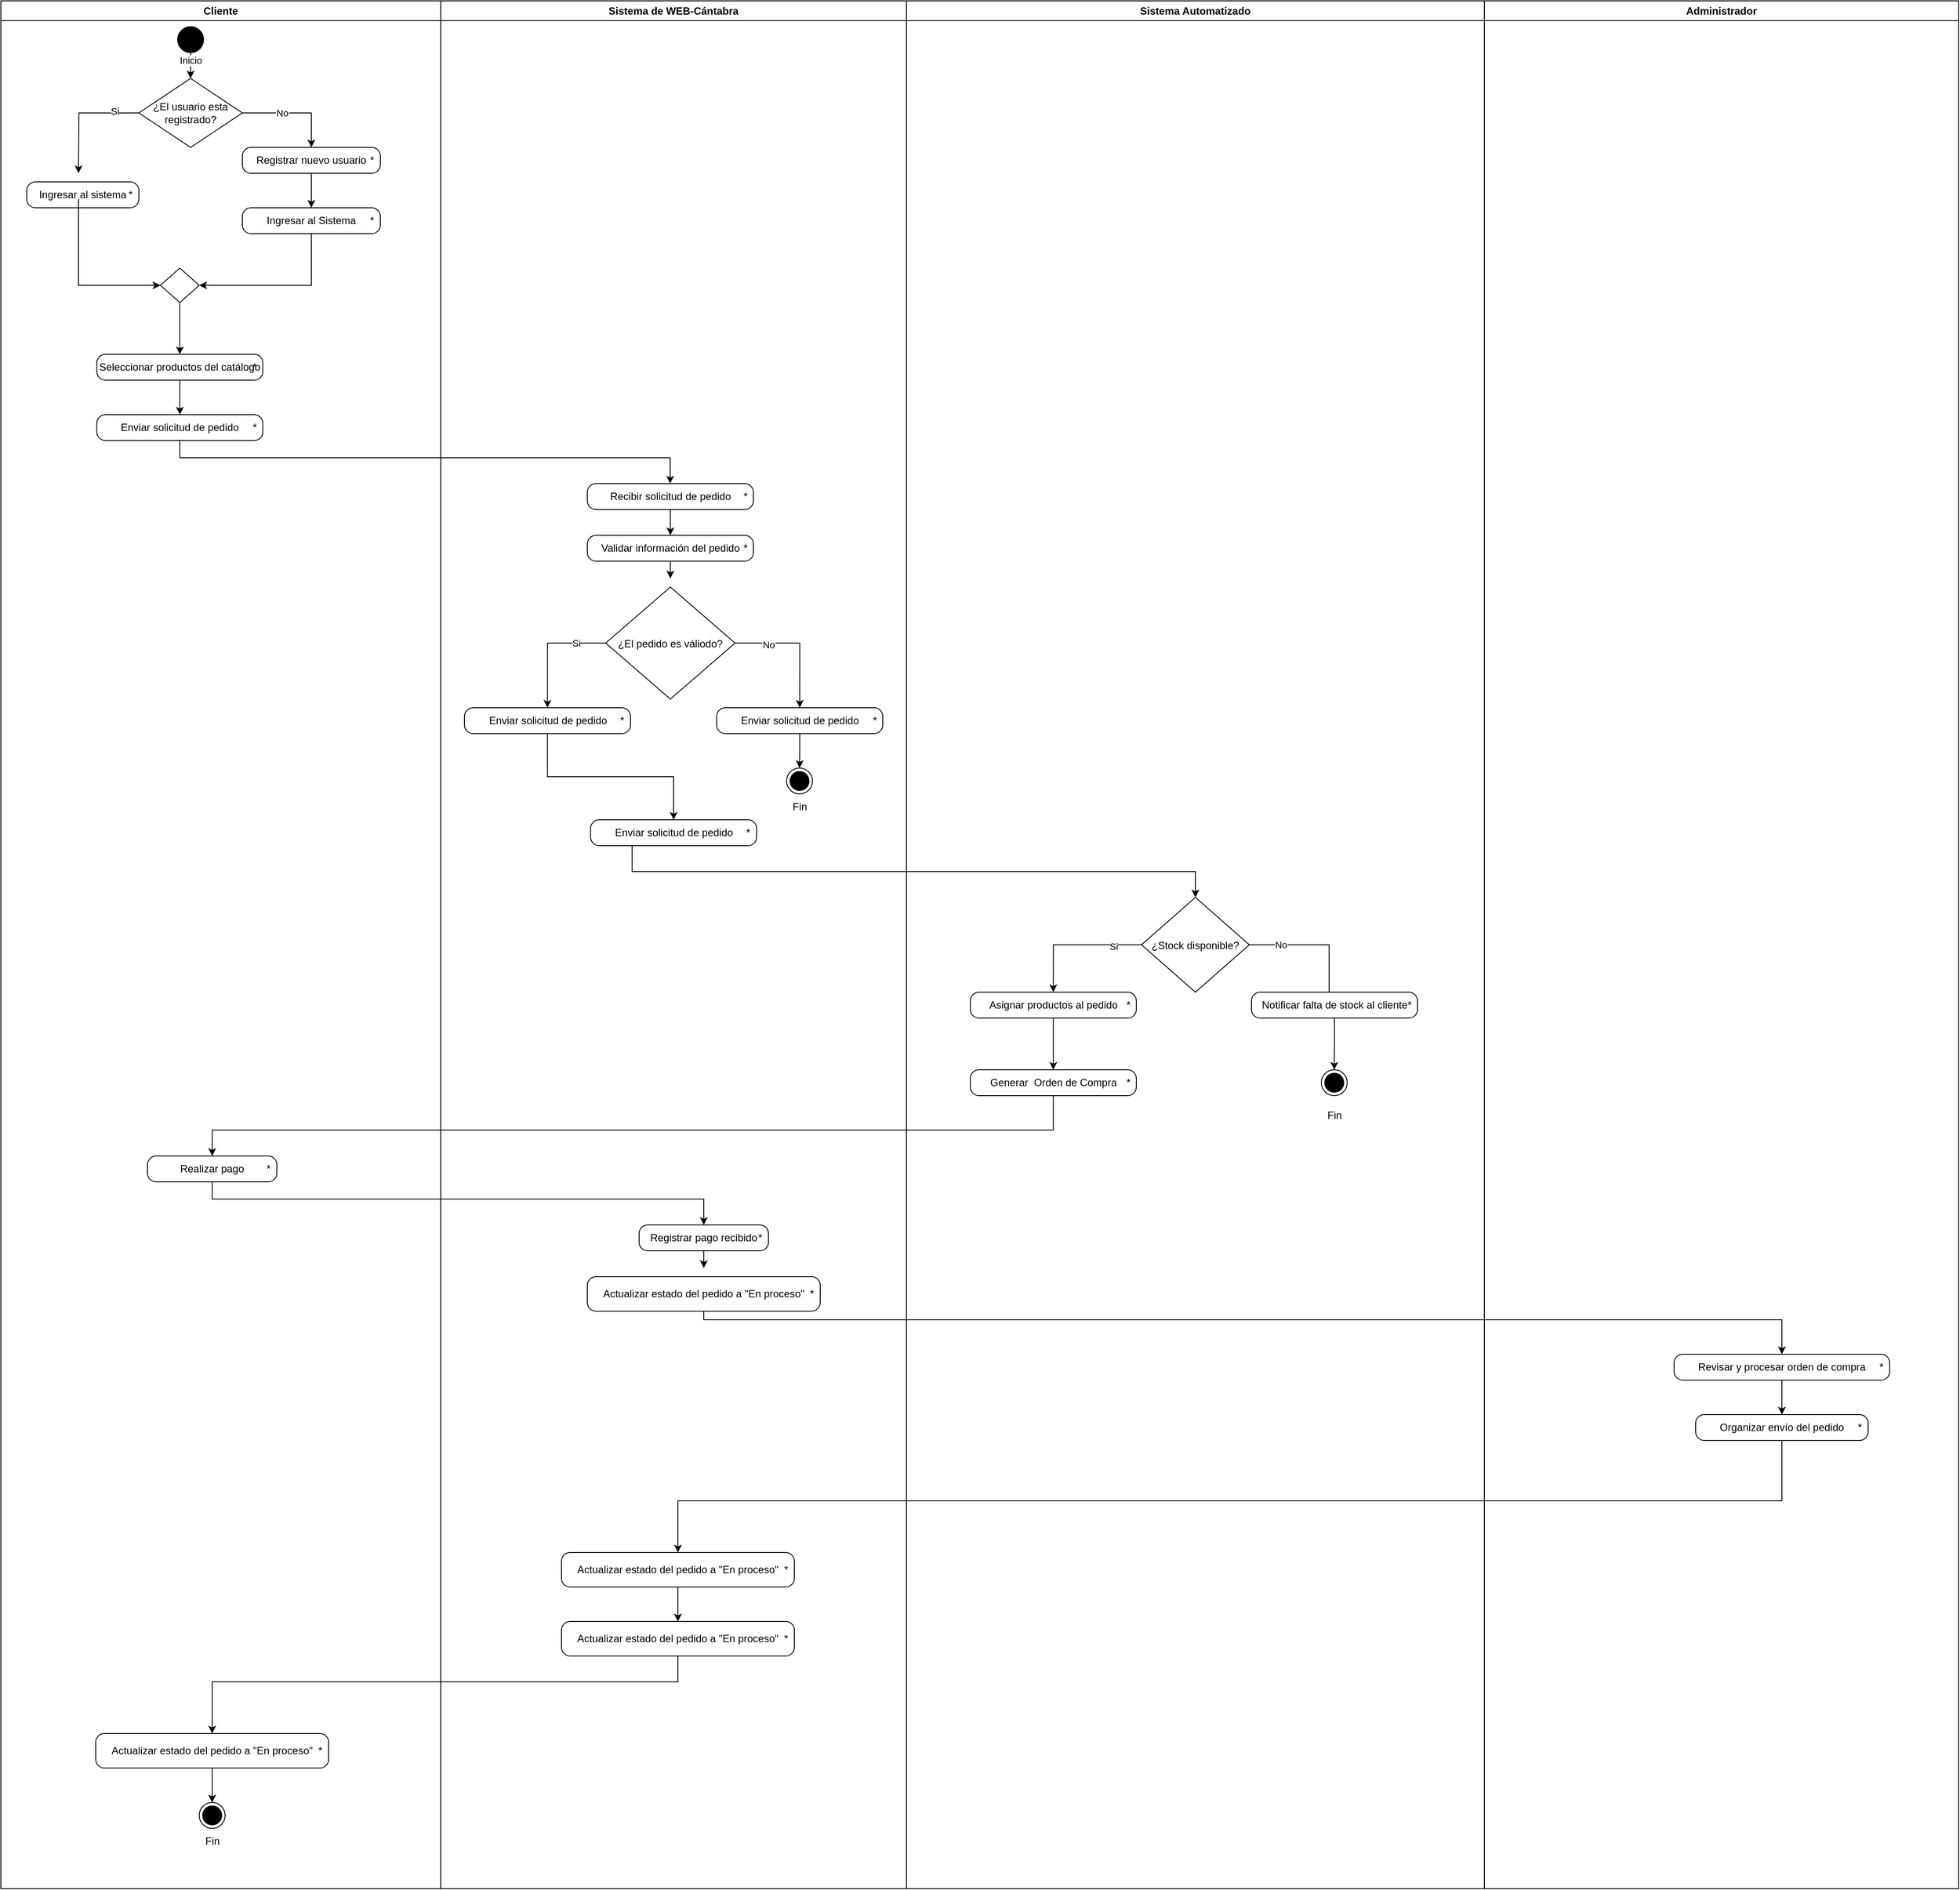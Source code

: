 <mxfile version="24.8.3">
  <diagram name="Página-1" id="D3XW5Nuf_2VkJk_WRS9o">
    <mxGraphModel dx="1290" dy="563" grid="1" gridSize="10" guides="1" tooltips="1" connect="1" arrows="1" fold="1" page="1" pageScale="1" pageWidth="827" pageHeight="1169" math="0" shadow="0">
      <root>
        <mxCell id="0" />
        <mxCell id="1" parent="0" />
        <mxCell id="wstb7iu3mfs-qTQPYTGj-7" value="Cliente" style="swimlane;whiteSpace=wrap;html=1;" vertex="1" parent="1">
          <mxGeometry x="20" y="50" width="510" height="2190" as="geometry">
            <mxRectangle x="30" y="60" width="50" height="40" as="alternateBounds" />
          </mxGeometry>
        </mxCell>
        <mxCell id="wstb7iu3mfs-qTQPYTGj-37" style="edgeStyle=orthogonalEdgeStyle;rounded=0;orthogonalLoop=1;jettySize=auto;html=1;" edge="1" parent="wstb7iu3mfs-qTQPYTGj-7" source="wstb7iu3mfs-qTQPYTGj-25">
          <mxGeometry relative="1" as="geometry">
            <mxPoint x="90" y="200" as="targetPoint" />
          </mxGeometry>
        </mxCell>
        <mxCell id="wstb7iu3mfs-qTQPYTGj-38" value="Si" style="edgeLabel;html=1;align=center;verticalAlign=middle;resizable=0;points=[];" vertex="1" connectable="0" parent="wstb7iu3mfs-qTQPYTGj-37">
          <mxGeometry x="-0.592" y="-2" relative="1" as="geometry">
            <mxPoint as="offset" />
          </mxGeometry>
        </mxCell>
        <mxCell id="wstb7iu3mfs-qTQPYTGj-39" style="edgeStyle=orthogonalEdgeStyle;rounded=0;orthogonalLoop=1;jettySize=auto;html=1;entryX=0.5;entryY=0;entryDx=0;entryDy=0;exitX=1;exitY=0.5;exitDx=0;exitDy=0;" edge="1" parent="wstb7iu3mfs-qTQPYTGj-7" source="wstb7iu3mfs-qTQPYTGj-25" target="wstb7iu3mfs-qTQPYTGj-33">
          <mxGeometry relative="1" as="geometry">
            <mxPoint x="290" y="130" as="targetPoint" />
          </mxGeometry>
        </mxCell>
        <mxCell id="wstb7iu3mfs-qTQPYTGj-40" value="No" style="edgeLabel;html=1;align=center;verticalAlign=middle;resizable=0;points=[];" vertex="1" connectable="0" parent="wstb7iu3mfs-qTQPYTGj-39">
          <mxGeometry x="-0.24" relative="1" as="geometry">
            <mxPoint as="offset" />
          </mxGeometry>
        </mxCell>
        <mxCell id="wstb7iu3mfs-qTQPYTGj-25" value="¿El usuario esta registrado?" style="rhombus;whiteSpace=wrap;html=1;" vertex="1" parent="wstb7iu3mfs-qTQPYTGj-7">
          <mxGeometry x="160" y="90" width="120" height="80" as="geometry" />
        </mxCell>
        <mxCell id="wstb7iu3mfs-qTQPYTGj-28" style="edgeStyle=orthogonalEdgeStyle;rounded=0;orthogonalLoop=1;jettySize=auto;html=1;entryX=0.5;entryY=0;entryDx=0;entryDy=0;" edge="1" parent="wstb7iu3mfs-qTQPYTGj-7" source="wstb7iu3mfs-qTQPYTGj-27" target="wstb7iu3mfs-qTQPYTGj-25">
          <mxGeometry relative="1" as="geometry" />
        </mxCell>
        <mxCell id="wstb7iu3mfs-qTQPYTGj-47" value="Inicio" style="edgeLabel;html=1;align=center;verticalAlign=middle;resizable=0;points=[];" vertex="1" connectable="0" parent="wstb7iu3mfs-qTQPYTGj-28">
          <mxGeometry x="-0.656" relative="1" as="geometry">
            <mxPoint as="offset" />
          </mxGeometry>
        </mxCell>
        <mxCell id="wstb7iu3mfs-qTQPYTGj-27" value="" style="ellipse;fillColor=strokeColor;html=1;" vertex="1" parent="wstb7iu3mfs-qTQPYTGj-7">
          <mxGeometry x="205" y="30" width="30" height="30" as="geometry" />
        </mxCell>
        <mxCell id="wstb7iu3mfs-qTQPYTGj-31" value="&lt;span style=&quot;text-align: right;&quot;&gt;Ingresar al sistema&lt;/span&gt;" style="html=1;dashed=0;rounded=1;absoluteArcSize=1;arcSize=20;verticalAlign=middle;align=center;whiteSpace=wrap;" vertex="1" parent="wstb7iu3mfs-qTQPYTGj-7">
          <mxGeometry x="30" y="210" width="130" height="30" as="geometry" />
        </mxCell>
        <mxCell id="wstb7iu3mfs-qTQPYTGj-32" value="*" style="text;resizeWidth=0;resizeHeight=0;points=[];part=1;verticalAlign=middle;align=center;html=1;" vertex="1" parent="wstb7iu3mfs-qTQPYTGj-31">
          <mxGeometry x="1" y="0.5" width="20" height="20" relative="1" as="geometry">
            <mxPoint x="-20" y="-10" as="offset" />
          </mxGeometry>
        </mxCell>
        <mxCell id="wstb7iu3mfs-qTQPYTGj-41" style="edgeStyle=orthogonalEdgeStyle;rounded=0;orthogonalLoop=1;jettySize=auto;html=1;entryX=0.5;entryY=0;entryDx=0;entryDy=0;" edge="1" parent="wstb7iu3mfs-qTQPYTGj-7" source="wstb7iu3mfs-qTQPYTGj-33" target="wstb7iu3mfs-qTQPYTGj-35">
          <mxGeometry relative="1" as="geometry" />
        </mxCell>
        <mxCell id="wstb7iu3mfs-qTQPYTGj-33" value="&lt;span style=&quot;text-align: right;&quot;&gt;Registrar nuevo usuario&lt;/span&gt;" style="html=1;dashed=0;rounded=1;absoluteArcSize=1;arcSize=20;verticalAlign=middle;align=center;whiteSpace=wrap;" vertex="1" parent="wstb7iu3mfs-qTQPYTGj-7">
          <mxGeometry x="280" y="170" width="160" height="30" as="geometry" />
        </mxCell>
        <mxCell id="wstb7iu3mfs-qTQPYTGj-34" value="*" style="text;resizeWidth=0;resizeHeight=0;points=[];part=1;verticalAlign=middle;align=center;html=1;" vertex="1" parent="wstb7iu3mfs-qTQPYTGj-33">
          <mxGeometry x="1" y="0.5" width="20" height="20" relative="1" as="geometry">
            <mxPoint x="-20" y="-10" as="offset" />
          </mxGeometry>
        </mxCell>
        <mxCell id="wstb7iu3mfs-qTQPYTGj-43" style="edgeStyle=orthogonalEdgeStyle;rounded=0;orthogonalLoop=1;jettySize=auto;html=1;entryX=1;entryY=0.5;entryDx=0;entryDy=0;exitX=0.5;exitY=1;exitDx=0;exitDy=0;" edge="1" parent="wstb7iu3mfs-qTQPYTGj-7" source="wstb7iu3mfs-qTQPYTGj-35" target="wstb7iu3mfs-qTQPYTGj-42">
          <mxGeometry relative="1" as="geometry">
            <mxPoint x="330" y="320" as="targetPoint" />
          </mxGeometry>
        </mxCell>
        <mxCell id="wstb7iu3mfs-qTQPYTGj-35" value="&lt;span style=&quot;text-align: right;&quot;&gt;Ingresar al Sistema&lt;/span&gt;" style="html=1;dashed=0;rounded=1;absoluteArcSize=1;arcSize=20;verticalAlign=middle;align=center;whiteSpace=wrap;" vertex="1" parent="wstb7iu3mfs-qTQPYTGj-7">
          <mxGeometry x="280" y="240" width="160" height="30" as="geometry" />
        </mxCell>
        <mxCell id="wstb7iu3mfs-qTQPYTGj-36" value="*" style="text;resizeWidth=0;resizeHeight=0;points=[];part=1;verticalAlign=middle;align=center;html=1;" vertex="1" parent="wstb7iu3mfs-qTQPYTGj-35">
          <mxGeometry x="1" y="0.5" width="20" height="20" relative="1" as="geometry">
            <mxPoint x="-20" y="-10" as="offset" />
          </mxGeometry>
        </mxCell>
        <mxCell id="wstb7iu3mfs-qTQPYTGj-52" style="edgeStyle=orthogonalEdgeStyle;rounded=0;orthogonalLoop=1;jettySize=auto;html=1;entryX=0.5;entryY=0;entryDx=0;entryDy=0;" edge="1" parent="wstb7iu3mfs-qTQPYTGj-7" source="wstb7iu3mfs-qTQPYTGj-42" target="wstb7iu3mfs-qTQPYTGj-48">
          <mxGeometry relative="1" as="geometry" />
        </mxCell>
        <mxCell id="wstb7iu3mfs-qTQPYTGj-42" value="" style="rhombus;" vertex="1" parent="wstb7iu3mfs-qTQPYTGj-7">
          <mxGeometry x="185" y="310" width="45" height="40" as="geometry" />
        </mxCell>
        <mxCell id="wstb7iu3mfs-qTQPYTGj-45" style="edgeStyle=orthogonalEdgeStyle;rounded=0;orthogonalLoop=1;jettySize=auto;html=1;entryX=0.111;entryY=0.75;entryDx=0;entryDy=0;entryPerimeter=0;exitX=0.5;exitY=1;exitDx=0;exitDy=0;" edge="1" parent="wstb7iu3mfs-qTQPYTGj-7">
          <mxGeometry relative="1" as="geometry">
            <mxPoint x="90" y="230" as="sourcePoint" />
            <mxPoint x="184.995" y="330" as="targetPoint" />
            <Array as="points">
              <mxPoint x="90" y="330" />
            </Array>
          </mxGeometry>
        </mxCell>
        <mxCell id="wstb7iu3mfs-qTQPYTGj-53" style="edgeStyle=orthogonalEdgeStyle;rounded=0;orthogonalLoop=1;jettySize=auto;html=1;entryX=0.5;entryY=0;entryDx=0;entryDy=0;" edge="1" parent="wstb7iu3mfs-qTQPYTGj-7" source="wstb7iu3mfs-qTQPYTGj-48" target="wstb7iu3mfs-qTQPYTGj-50">
          <mxGeometry relative="1" as="geometry" />
        </mxCell>
        <mxCell id="wstb7iu3mfs-qTQPYTGj-48" value="&lt;span style=&quot;text-align: right;&quot;&gt;Seleccionar productos del catálogo&lt;/span&gt;" style="html=1;dashed=0;rounded=1;absoluteArcSize=1;arcSize=20;verticalAlign=middle;align=center;whiteSpace=wrap;" vertex="1" parent="wstb7iu3mfs-qTQPYTGj-7">
          <mxGeometry x="111.25" y="410" width="192.5" height="30" as="geometry" />
        </mxCell>
        <mxCell id="wstb7iu3mfs-qTQPYTGj-49" value="*" style="text;resizeWidth=0;resizeHeight=0;points=[];part=1;verticalAlign=middle;align=center;html=1;" vertex="1" parent="wstb7iu3mfs-qTQPYTGj-48">
          <mxGeometry x="1" y="0.5" width="20" height="20" relative="1" as="geometry">
            <mxPoint x="-20" y="-10" as="offset" />
          </mxGeometry>
        </mxCell>
        <mxCell id="wstb7iu3mfs-qTQPYTGj-50" value="&lt;span style=&quot;text-align: right;&quot;&gt;Enviar solicitud de pedido&lt;/span&gt;" style="html=1;dashed=0;rounded=1;absoluteArcSize=1;arcSize=20;verticalAlign=middle;align=center;whiteSpace=wrap;" vertex="1" parent="wstb7iu3mfs-qTQPYTGj-7">
          <mxGeometry x="111.25" y="480" width="192.5" height="30" as="geometry" />
        </mxCell>
        <mxCell id="wstb7iu3mfs-qTQPYTGj-51" value="*" style="text;resizeWidth=0;resizeHeight=0;points=[];part=1;verticalAlign=middle;align=center;html=1;" vertex="1" parent="wstb7iu3mfs-qTQPYTGj-50">
          <mxGeometry x="1" y="0.5" width="20" height="20" relative="1" as="geometry">
            <mxPoint x="-20" y="-10" as="offset" />
          </mxGeometry>
        </mxCell>
        <mxCell id="wstb7iu3mfs-qTQPYTGj-95" value="&lt;span style=&quot;text-align: right;&quot;&gt;Realizar pago&lt;/span&gt;" style="html=1;dashed=0;rounded=1;absoluteArcSize=1;arcSize=20;verticalAlign=middle;align=center;whiteSpace=wrap;" vertex="1" parent="wstb7iu3mfs-qTQPYTGj-7">
          <mxGeometry x="170" y="1340" width="150" height="30" as="geometry" />
        </mxCell>
        <mxCell id="wstb7iu3mfs-qTQPYTGj-96" value="*" style="text;resizeWidth=0;resizeHeight=0;points=[];part=1;verticalAlign=middle;align=center;html=1;" vertex="1" parent="wstb7iu3mfs-qTQPYTGj-95">
          <mxGeometry x="1" y="0.5" width="20" height="20" relative="1" as="geometry">
            <mxPoint x="-20" y="-10" as="offset" />
          </mxGeometry>
        </mxCell>
        <mxCell id="wstb7iu3mfs-qTQPYTGj-121" style="edgeStyle=orthogonalEdgeStyle;rounded=0;orthogonalLoop=1;jettySize=auto;html=1;entryX=0.5;entryY=0;entryDx=0;entryDy=0;" edge="1" parent="wstb7iu3mfs-qTQPYTGj-7" source="wstb7iu3mfs-qTQPYTGj-109" target="wstb7iu3mfs-qTQPYTGj-111">
          <mxGeometry relative="1" as="geometry" />
        </mxCell>
        <mxCell id="wstb7iu3mfs-qTQPYTGj-109" value="&lt;span style=&quot;text-align: right;&quot;&gt;Actualizar estado del pedido a &quot;En proceso&quot;&lt;/span&gt;" style="html=1;dashed=0;rounded=1;absoluteArcSize=1;arcSize=20;verticalAlign=middle;align=center;whiteSpace=wrap;" vertex="1" parent="wstb7iu3mfs-qTQPYTGj-7">
          <mxGeometry x="110" y="2010" width="270" height="40" as="geometry" />
        </mxCell>
        <mxCell id="wstb7iu3mfs-qTQPYTGj-110" value="*" style="text;resizeWidth=0;resizeHeight=0;points=[];part=1;verticalAlign=middle;align=center;html=1;" vertex="1" parent="wstb7iu3mfs-qTQPYTGj-109">
          <mxGeometry x="1" y="0.5" width="20" height="20" relative="1" as="geometry">
            <mxPoint x="-20" y="-10" as="offset" />
          </mxGeometry>
        </mxCell>
        <mxCell id="wstb7iu3mfs-qTQPYTGj-111" value="" style="ellipse;html=1;shape=endState;fillColor=strokeColor;" vertex="1" parent="wstb7iu3mfs-qTQPYTGj-7">
          <mxGeometry x="230" y="2090" width="30" height="30" as="geometry" />
        </mxCell>
        <mxCell id="wstb7iu3mfs-qTQPYTGj-122" value="Fin" style="text;html=1;align=center;verticalAlign=middle;resizable=0;points=[];autosize=1;strokeColor=none;fillColor=none;" vertex="1" parent="wstb7iu3mfs-qTQPYTGj-7">
          <mxGeometry x="225" y="2120" width="40" height="30" as="geometry" />
        </mxCell>
        <mxCell id="wstb7iu3mfs-qTQPYTGj-20" value="Sistema Automatizado" style="swimlane;whiteSpace=wrap;html=1;" vertex="1" parent="1">
          <mxGeometry x="1070" y="50" width="670" height="2190" as="geometry" />
        </mxCell>
        <mxCell id="wstb7iu3mfs-qTQPYTGj-88" style="edgeStyle=orthogonalEdgeStyle;rounded=0;orthogonalLoop=1;jettySize=auto;html=1;" edge="1" parent="wstb7iu3mfs-qTQPYTGj-20" source="wstb7iu3mfs-qTQPYTGj-76" target="wstb7iu3mfs-qTQPYTGj-81">
          <mxGeometry relative="1" as="geometry" />
        </mxCell>
        <mxCell id="wstb7iu3mfs-qTQPYTGj-76" value="&lt;span style=&quot;text-align: right;&quot;&gt;Asignar productos al pedido&lt;/span&gt;" style="html=1;dashed=0;rounded=1;absoluteArcSize=1;arcSize=20;verticalAlign=middle;align=center;whiteSpace=wrap;" vertex="1" parent="wstb7iu3mfs-qTQPYTGj-20">
          <mxGeometry x="74" y="1150" width="192.5" height="30" as="geometry" />
        </mxCell>
        <mxCell id="wstb7iu3mfs-qTQPYTGj-77" value="*" style="text;resizeWidth=0;resizeHeight=0;points=[];part=1;verticalAlign=middle;align=center;html=1;" vertex="1" parent="wstb7iu3mfs-qTQPYTGj-76">
          <mxGeometry x="1" y="0.5" width="20" height="20" relative="1" as="geometry">
            <mxPoint x="-20" y="-10" as="offset" />
          </mxGeometry>
        </mxCell>
        <mxCell id="wstb7iu3mfs-qTQPYTGj-85" style="edgeStyle=orthogonalEdgeStyle;rounded=0;orthogonalLoop=1;jettySize=auto;html=1;" edge="1" parent="wstb7iu3mfs-qTQPYTGj-20" source="wstb7iu3mfs-qTQPYTGj-78">
          <mxGeometry relative="1" as="geometry">
            <mxPoint x="500" y="1150" as="targetPoint" />
            <Array as="points">
              <mxPoint x="490" y="1095" />
              <mxPoint x="490" y="1151" />
            </Array>
          </mxGeometry>
        </mxCell>
        <mxCell id="wstb7iu3mfs-qTQPYTGj-90" value="No" style="edgeLabel;html=1;align=center;verticalAlign=middle;resizable=0;points=[];" vertex="1" connectable="0" parent="wstb7iu3mfs-qTQPYTGj-85">
          <mxGeometry x="-0.55" relative="1" as="geometry">
            <mxPoint as="offset" />
          </mxGeometry>
        </mxCell>
        <mxCell id="wstb7iu3mfs-qTQPYTGj-86" style="edgeStyle=orthogonalEdgeStyle;rounded=0;orthogonalLoop=1;jettySize=auto;html=1;entryX=0.5;entryY=0;entryDx=0;entryDy=0;" edge="1" parent="wstb7iu3mfs-qTQPYTGj-20" source="wstb7iu3mfs-qTQPYTGj-78" target="wstb7iu3mfs-qTQPYTGj-76">
          <mxGeometry relative="1" as="geometry" />
        </mxCell>
        <mxCell id="wstb7iu3mfs-qTQPYTGj-89" value="Si" style="edgeLabel;html=1;align=center;verticalAlign=middle;resizable=0;points=[];" vertex="1" connectable="0" parent="wstb7iu3mfs-qTQPYTGj-86">
          <mxGeometry x="-0.589" y="2" relative="1" as="geometry">
            <mxPoint as="offset" />
          </mxGeometry>
        </mxCell>
        <mxCell id="wstb7iu3mfs-qTQPYTGj-78" value="¿Stock disponible?" style="rhombus;" vertex="1" parent="wstb7iu3mfs-qTQPYTGj-20">
          <mxGeometry x="272.5" y="1040" width="125" height="110" as="geometry" />
        </mxCell>
        <mxCell id="wstb7iu3mfs-qTQPYTGj-87" style="edgeStyle=orthogonalEdgeStyle;rounded=0;orthogonalLoop=1;jettySize=auto;html=1;entryX=0.5;entryY=0;entryDx=0;entryDy=0;" edge="1" parent="wstb7iu3mfs-qTQPYTGj-20" source="wstb7iu3mfs-qTQPYTGj-79" target="wstb7iu3mfs-qTQPYTGj-83">
          <mxGeometry relative="1" as="geometry" />
        </mxCell>
        <mxCell id="wstb7iu3mfs-qTQPYTGj-79" value="&lt;span style=&quot;text-align: right;&quot;&gt;Notificar falta de stock al cliente&lt;/span&gt;" style="html=1;dashed=0;rounded=1;absoluteArcSize=1;arcSize=20;verticalAlign=middle;align=center;whiteSpace=wrap;" vertex="1" parent="wstb7iu3mfs-qTQPYTGj-20">
          <mxGeometry x="400" y="1150" width="192.5" height="30" as="geometry" />
        </mxCell>
        <mxCell id="wstb7iu3mfs-qTQPYTGj-80" value="*" style="text;resizeWidth=0;resizeHeight=0;points=[];part=1;verticalAlign=middle;align=center;html=1;" vertex="1" parent="wstb7iu3mfs-qTQPYTGj-79">
          <mxGeometry x="1" y="0.5" width="20" height="20" relative="1" as="geometry">
            <mxPoint x="-20" y="-10" as="offset" />
          </mxGeometry>
        </mxCell>
        <mxCell id="wstb7iu3mfs-qTQPYTGj-81" value="&lt;span style=&quot;text-align: right;&quot;&gt;Generar&amp;nbsp; Orden de Compra&lt;/span&gt;" style="html=1;dashed=0;rounded=1;absoluteArcSize=1;arcSize=20;verticalAlign=middle;align=center;whiteSpace=wrap;" vertex="1" parent="wstb7iu3mfs-qTQPYTGj-20">
          <mxGeometry x="74" y="1240" width="192.5" height="30" as="geometry" />
        </mxCell>
        <mxCell id="wstb7iu3mfs-qTQPYTGj-82" value="*" style="text;resizeWidth=0;resizeHeight=0;points=[];part=1;verticalAlign=middle;align=center;html=1;" vertex="1" parent="wstb7iu3mfs-qTQPYTGj-81">
          <mxGeometry x="1" y="0.5" width="20" height="20" relative="1" as="geometry">
            <mxPoint x="-20" y="-10" as="offset" />
          </mxGeometry>
        </mxCell>
        <mxCell id="wstb7iu3mfs-qTQPYTGj-83" value="" style="ellipse;html=1;shape=endState;fillColor=strokeColor;" vertex="1" parent="wstb7iu3mfs-qTQPYTGj-20">
          <mxGeometry x="481" y="1240" width="30" height="30" as="geometry" />
        </mxCell>
        <mxCell id="wstb7iu3mfs-qTQPYTGj-84" value="Fin" style="text;html=1;align=center;verticalAlign=middle;resizable=0;points=[];autosize=1;strokeColor=none;fillColor=none;" vertex="1" parent="wstb7iu3mfs-qTQPYTGj-20">
          <mxGeometry x="476.25" y="1278" width="40" height="30" as="geometry" />
        </mxCell>
        <mxCell id="wstb7iu3mfs-qTQPYTGj-22" value="Sistema de WEB-Cántabra" style="swimlane;whiteSpace=wrap;html=1;" vertex="1" parent="1">
          <mxGeometry x="530" y="50" width="540" height="2190" as="geometry" />
        </mxCell>
        <mxCell id="wstb7iu3mfs-qTQPYTGj-92" style="edgeStyle=orthogonalEdgeStyle;rounded=0;orthogonalLoop=1;jettySize=auto;html=1;entryX=0.5;entryY=0;entryDx=0;entryDy=0;" edge="1" parent="wstb7iu3mfs-qTQPYTGj-22" source="wstb7iu3mfs-qTQPYTGj-54" target="wstb7iu3mfs-qTQPYTGj-56">
          <mxGeometry relative="1" as="geometry" />
        </mxCell>
        <mxCell id="wstb7iu3mfs-qTQPYTGj-54" value="&lt;span style=&quot;text-align: right;&quot;&gt;Recibir solicitud de pedido&lt;/span&gt;" style="html=1;dashed=0;rounded=1;absoluteArcSize=1;arcSize=20;verticalAlign=middle;align=center;whiteSpace=wrap;" vertex="1" parent="wstb7iu3mfs-qTQPYTGj-22">
          <mxGeometry x="170" y="560" width="192.5" height="30" as="geometry" />
        </mxCell>
        <mxCell id="wstb7iu3mfs-qTQPYTGj-55" value="*" style="text;resizeWidth=0;resizeHeight=0;points=[];part=1;verticalAlign=middle;align=center;html=1;" vertex="1" parent="wstb7iu3mfs-qTQPYTGj-54">
          <mxGeometry x="1" y="0.5" width="20" height="20" relative="1" as="geometry">
            <mxPoint x="-20" y="-10" as="offset" />
          </mxGeometry>
        </mxCell>
        <mxCell id="wstb7iu3mfs-qTQPYTGj-93" style="edgeStyle=orthogonalEdgeStyle;rounded=0;orthogonalLoop=1;jettySize=auto;html=1;" edge="1" parent="wstb7iu3mfs-qTQPYTGj-22" source="wstb7iu3mfs-qTQPYTGj-56">
          <mxGeometry relative="1" as="geometry">
            <mxPoint x="266.25" y="670" as="targetPoint" />
          </mxGeometry>
        </mxCell>
        <mxCell id="wstb7iu3mfs-qTQPYTGj-56" value="&lt;span style=&quot;text-align: right;&quot;&gt;Validar información del pedido&lt;/span&gt;" style="html=1;dashed=0;rounded=1;absoluteArcSize=1;arcSize=20;verticalAlign=middle;align=center;whiteSpace=wrap;" vertex="1" parent="wstb7iu3mfs-qTQPYTGj-22">
          <mxGeometry x="170" y="620" width="192.5" height="30" as="geometry" />
        </mxCell>
        <mxCell id="wstb7iu3mfs-qTQPYTGj-57" value="*" style="text;resizeWidth=0;resizeHeight=0;points=[];part=1;verticalAlign=middle;align=center;html=1;" vertex="1" parent="wstb7iu3mfs-qTQPYTGj-56">
          <mxGeometry x="1" y="0.5" width="20" height="20" relative="1" as="geometry">
            <mxPoint x="-20" y="-10" as="offset" />
          </mxGeometry>
        </mxCell>
        <mxCell id="wstb7iu3mfs-qTQPYTGj-65" style="edgeStyle=orthogonalEdgeStyle;rounded=0;orthogonalLoop=1;jettySize=auto;html=1;entryX=0.5;entryY=0;entryDx=0;entryDy=0;exitX=1;exitY=0.5;exitDx=0;exitDy=0;" edge="1" parent="wstb7iu3mfs-qTQPYTGj-22" source="wstb7iu3mfs-qTQPYTGj-58" target="wstb7iu3mfs-qTQPYTGj-61">
          <mxGeometry relative="1" as="geometry" />
        </mxCell>
        <mxCell id="wstb7iu3mfs-qTQPYTGj-73" value="No" style="edgeLabel;html=1;align=center;verticalAlign=middle;resizable=0;points=[];" vertex="1" connectable="0" parent="wstb7iu3mfs-qTQPYTGj-65">
          <mxGeometry x="-0.489" y="-2" relative="1" as="geometry">
            <mxPoint as="offset" />
          </mxGeometry>
        </mxCell>
        <mxCell id="wstb7iu3mfs-qTQPYTGj-68" style="edgeStyle=orthogonalEdgeStyle;rounded=0;orthogonalLoop=1;jettySize=auto;html=1;entryX=0.5;entryY=0;entryDx=0;entryDy=0;exitX=0;exitY=0.5;exitDx=0;exitDy=0;" edge="1" parent="wstb7iu3mfs-qTQPYTGj-22" source="wstb7iu3mfs-qTQPYTGj-58" target="wstb7iu3mfs-qTQPYTGj-59">
          <mxGeometry relative="1" as="geometry" />
        </mxCell>
        <mxCell id="wstb7iu3mfs-qTQPYTGj-72" value="Si" style="edgeLabel;html=1;align=center;verticalAlign=middle;resizable=0;points=[];" vertex="1" connectable="0" parent="wstb7iu3mfs-qTQPYTGj-68">
          <mxGeometry x="-0.513" relative="1" as="geometry">
            <mxPoint as="offset" />
          </mxGeometry>
        </mxCell>
        <mxCell id="wstb7iu3mfs-qTQPYTGj-58" value="¿El pedido es váliodo?" style="rhombus;" vertex="1" parent="wstb7iu3mfs-qTQPYTGj-22">
          <mxGeometry x="191.25" y="680" width="150" height="130" as="geometry" />
        </mxCell>
        <mxCell id="wstb7iu3mfs-qTQPYTGj-71" style="edgeStyle=orthogonalEdgeStyle;rounded=0;orthogonalLoop=1;jettySize=auto;html=1;entryX=0.5;entryY=0;entryDx=0;entryDy=0;" edge="1" parent="wstb7iu3mfs-qTQPYTGj-22" source="wstb7iu3mfs-qTQPYTGj-59" target="wstb7iu3mfs-qTQPYTGj-63">
          <mxGeometry relative="1" as="geometry" />
        </mxCell>
        <mxCell id="wstb7iu3mfs-qTQPYTGj-59" value="&lt;span style=&quot;text-align: right;&quot;&gt;Enviar solicitud de pedido&lt;/span&gt;" style="html=1;dashed=0;rounded=1;absoluteArcSize=1;arcSize=20;verticalAlign=middle;align=center;whiteSpace=wrap;" vertex="1" parent="wstb7iu3mfs-qTQPYTGj-22">
          <mxGeometry x="27.5" y="820" width="192.5" height="30" as="geometry" />
        </mxCell>
        <mxCell id="wstb7iu3mfs-qTQPYTGj-60" value="*" style="text;resizeWidth=0;resizeHeight=0;points=[];part=1;verticalAlign=middle;align=center;html=1;" vertex="1" parent="wstb7iu3mfs-qTQPYTGj-59">
          <mxGeometry x="1" y="0.5" width="20" height="20" relative="1" as="geometry">
            <mxPoint x="-20" y="-10" as="offset" />
          </mxGeometry>
        </mxCell>
        <mxCell id="wstb7iu3mfs-qTQPYTGj-74" style="edgeStyle=orthogonalEdgeStyle;rounded=0;orthogonalLoop=1;jettySize=auto;html=1;entryX=0.5;entryY=0;entryDx=0;entryDy=0;" edge="1" parent="wstb7iu3mfs-qTQPYTGj-22" source="wstb7iu3mfs-qTQPYTGj-61" target="wstb7iu3mfs-qTQPYTGj-70">
          <mxGeometry relative="1" as="geometry" />
        </mxCell>
        <mxCell id="wstb7iu3mfs-qTQPYTGj-61" value="&lt;span style=&quot;text-align: right;&quot;&gt;Enviar solicitud de pedido&lt;/span&gt;" style="html=1;dashed=0;rounded=1;absoluteArcSize=1;arcSize=20;verticalAlign=middle;align=center;whiteSpace=wrap;" vertex="1" parent="wstb7iu3mfs-qTQPYTGj-22">
          <mxGeometry x="320" y="820" width="192.5" height="30" as="geometry" />
        </mxCell>
        <mxCell id="wstb7iu3mfs-qTQPYTGj-62" value="*" style="text;resizeWidth=0;resizeHeight=0;points=[];part=1;verticalAlign=middle;align=center;html=1;" vertex="1" parent="wstb7iu3mfs-qTQPYTGj-61">
          <mxGeometry x="1" y="0.5" width="20" height="20" relative="1" as="geometry">
            <mxPoint x="-20" y="-10" as="offset" />
          </mxGeometry>
        </mxCell>
        <mxCell id="wstb7iu3mfs-qTQPYTGj-63" value="&lt;span style=&quot;text-align: right;&quot;&gt;Enviar solicitud de pedido&lt;/span&gt;" style="html=1;dashed=0;rounded=1;absoluteArcSize=1;arcSize=20;verticalAlign=middle;align=center;whiteSpace=wrap;" vertex="1" parent="wstb7iu3mfs-qTQPYTGj-22">
          <mxGeometry x="173.75" y="950" width="192.5" height="30" as="geometry" />
        </mxCell>
        <mxCell id="wstb7iu3mfs-qTQPYTGj-64" value="*" style="text;resizeWidth=0;resizeHeight=0;points=[];part=1;verticalAlign=middle;align=center;html=1;" vertex="1" parent="wstb7iu3mfs-qTQPYTGj-63">
          <mxGeometry x="1" y="0.5" width="20" height="20" relative="1" as="geometry">
            <mxPoint x="-20" y="-10" as="offset" />
          </mxGeometry>
        </mxCell>
        <mxCell id="wstb7iu3mfs-qTQPYTGj-70" value="" style="ellipse;html=1;shape=endState;fillColor=strokeColor;" vertex="1" parent="wstb7iu3mfs-qTQPYTGj-22">
          <mxGeometry x="401" y="890" width="30" height="30" as="geometry" />
        </mxCell>
        <mxCell id="wstb7iu3mfs-qTQPYTGj-75" value="Fin" style="text;html=1;align=center;verticalAlign=middle;resizable=0;points=[];autosize=1;strokeColor=none;fillColor=none;" vertex="1" parent="wstb7iu3mfs-qTQPYTGj-22">
          <mxGeometry x="396.25" y="920" width="40" height="30" as="geometry" />
        </mxCell>
        <mxCell id="wstb7iu3mfs-qTQPYTGj-114" style="edgeStyle=orthogonalEdgeStyle;rounded=0;orthogonalLoop=1;jettySize=auto;html=1;" edge="1" parent="wstb7iu3mfs-qTQPYTGj-22" source="wstb7iu3mfs-qTQPYTGj-97">
          <mxGeometry relative="1" as="geometry">
            <mxPoint x="305" y="1470" as="targetPoint" />
          </mxGeometry>
        </mxCell>
        <mxCell id="wstb7iu3mfs-qTQPYTGj-97" value="&lt;span style=&quot;text-align: right;&quot;&gt;Registrar pago recibido&lt;/span&gt;" style="html=1;dashed=0;rounded=1;absoluteArcSize=1;arcSize=20;verticalAlign=middle;align=center;whiteSpace=wrap;" vertex="1" parent="wstb7iu3mfs-qTQPYTGj-22">
          <mxGeometry x="230" y="1420" width="150" height="30" as="geometry" />
        </mxCell>
        <mxCell id="wstb7iu3mfs-qTQPYTGj-98" value="*" style="text;resizeWidth=0;resizeHeight=0;points=[];part=1;verticalAlign=middle;align=center;html=1;" vertex="1" parent="wstb7iu3mfs-qTQPYTGj-97">
          <mxGeometry x="1" y="0.5" width="20" height="20" relative="1" as="geometry">
            <mxPoint x="-20" y="-10" as="offset" />
          </mxGeometry>
        </mxCell>
        <mxCell id="wstb7iu3mfs-qTQPYTGj-99" value="&lt;span style=&quot;text-align: right;&quot;&gt;Actualizar estado del pedido a &quot;En proceso&quot;&lt;/span&gt;" style="html=1;dashed=0;rounded=1;absoluteArcSize=1;arcSize=20;verticalAlign=middle;align=center;whiteSpace=wrap;" vertex="1" parent="wstb7iu3mfs-qTQPYTGj-22">
          <mxGeometry x="170" y="1480" width="270" height="40" as="geometry" />
        </mxCell>
        <mxCell id="wstb7iu3mfs-qTQPYTGj-100" value="*" style="text;resizeWidth=0;resizeHeight=0;points=[];part=1;verticalAlign=middle;align=center;html=1;" vertex="1" parent="wstb7iu3mfs-qTQPYTGj-99">
          <mxGeometry x="1" y="0.5" width="20" height="20" relative="1" as="geometry">
            <mxPoint x="-20" y="-10" as="offset" />
          </mxGeometry>
        </mxCell>
        <mxCell id="wstb7iu3mfs-qTQPYTGj-119" style="edgeStyle=orthogonalEdgeStyle;rounded=0;orthogonalLoop=1;jettySize=auto;html=1;" edge="1" parent="wstb7iu3mfs-qTQPYTGj-22" source="wstb7iu3mfs-qTQPYTGj-105" target="wstb7iu3mfs-qTQPYTGj-107">
          <mxGeometry relative="1" as="geometry" />
        </mxCell>
        <mxCell id="wstb7iu3mfs-qTQPYTGj-105" value="&lt;span style=&quot;text-align: right;&quot;&gt;Actualizar estado del pedido a &quot;En proceso&quot;&lt;/span&gt;" style="html=1;dashed=0;rounded=1;absoluteArcSize=1;arcSize=20;verticalAlign=middle;align=center;whiteSpace=wrap;" vertex="1" parent="wstb7iu3mfs-qTQPYTGj-22">
          <mxGeometry x="140" y="1800" width="270" height="40" as="geometry" />
        </mxCell>
        <mxCell id="wstb7iu3mfs-qTQPYTGj-106" value="*" style="text;resizeWidth=0;resizeHeight=0;points=[];part=1;verticalAlign=middle;align=center;html=1;" vertex="1" parent="wstb7iu3mfs-qTQPYTGj-105">
          <mxGeometry x="1" y="0.5" width="20" height="20" relative="1" as="geometry">
            <mxPoint x="-20" y="-10" as="offset" />
          </mxGeometry>
        </mxCell>
        <mxCell id="wstb7iu3mfs-qTQPYTGj-107" value="&lt;span style=&quot;text-align: right;&quot;&gt;Actualizar estado del pedido a &quot;En proceso&quot;&lt;/span&gt;" style="html=1;dashed=0;rounded=1;absoluteArcSize=1;arcSize=20;verticalAlign=middle;align=center;whiteSpace=wrap;" vertex="1" parent="wstb7iu3mfs-qTQPYTGj-22">
          <mxGeometry x="140" y="1880" width="270" height="40" as="geometry" />
        </mxCell>
        <mxCell id="wstb7iu3mfs-qTQPYTGj-108" value="*" style="text;resizeWidth=0;resizeHeight=0;points=[];part=1;verticalAlign=middle;align=center;html=1;" vertex="1" parent="wstb7iu3mfs-qTQPYTGj-107">
          <mxGeometry x="1" y="0.5" width="20" height="20" relative="1" as="geometry">
            <mxPoint x="-20" y="-10" as="offset" />
          </mxGeometry>
        </mxCell>
        <mxCell id="wstb7iu3mfs-qTQPYTGj-21" value="Administrador" style="swimlane;whiteSpace=wrap;html=1;" vertex="1" parent="1">
          <mxGeometry x="1740" y="50" width="550" height="2190" as="geometry" />
        </mxCell>
        <mxCell id="wstb7iu3mfs-qTQPYTGj-117" style="edgeStyle=orthogonalEdgeStyle;rounded=0;orthogonalLoop=1;jettySize=auto;html=1;entryX=0.5;entryY=0;entryDx=0;entryDy=0;" edge="1" parent="wstb7iu3mfs-qTQPYTGj-21" source="wstb7iu3mfs-qTQPYTGj-101" target="wstb7iu3mfs-qTQPYTGj-103">
          <mxGeometry relative="1" as="geometry" />
        </mxCell>
        <mxCell id="wstb7iu3mfs-qTQPYTGj-101" value="&lt;span style=&quot;text-align: right;&quot;&gt;Revisar y procesar orden de compra&lt;/span&gt;" style="html=1;dashed=0;rounded=1;absoluteArcSize=1;arcSize=20;verticalAlign=middle;align=center;whiteSpace=wrap;" vertex="1" parent="wstb7iu3mfs-qTQPYTGj-21">
          <mxGeometry x="220" y="1570" width="250" height="30" as="geometry" />
        </mxCell>
        <mxCell id="wstb7iu3mfs-qTQPYTGj-102" value="*" style="text;resizeWidth=0;resizeHeight=0;points=[];part=1;verticalAlign=middle;align=center;html=1;" vertex="1" parent="wstb7iu3mfs-qTQPYTGj-101">
          <mxGeometry x="1" y="0.5" width="20" height="20" relative="1" as="geometry">
            <mxPoint x="-20" y="-10" as="offset" />
          </mxGeometry>
        </mxCell>
        <mxCell id="wstb7iu3mfs-qTQPYTGj-103" value="&lt;span style=&quot;text-align: right;&quot;&gt;Organizar envío del pedido&lt;/span&gt;" style="html=1;dashed=0;rounded=1;absoluteArcSize=1;arcSize=20;verticalAlign=middle;align=center;whiteSpace=wrap;" vertex="1" parent="wstb7iu3mfs-qTQPYTGj-21">
          <mxGeometry x="245" y="1640" width="200" height="30" as="geometry" />
        </mxCell>
        <mxCell id="wstb7iu3mfs-qTQPYTGj-104" value="*" style="text;resizeWidth=0;resizeHeight=0;points=[];part=1;verticalAlign=middle;align=center;html=1;" vertex="1" parent="wstb7iu3mfs-qTQPYTGj-103">
          <mxGeometry x="1" y="0.5" width="20" height="20" relative="1" as="geometry">
            <mxPoint x="-20" y="-10" as="offset" />
          </mxGeometry>
        </mxCell>
        <mxCell id="wstb7iu3mfs-qTQPYTGj-91" style="edgeStyle=orthogonalEdgeStyle;rounded=0;orthogonalLoop=1;jettySize=auto;html=1;exitX=0.25;exitY=1;exitDx=0;exitDy=0;" edge="1" parent="1" source="wstb7iu3mfs-qTQPYTGj-63" target="wstb7iu3mfs-qTQPYTGj-78">
          <mxGeometry relative="1" as="geometry">
            <mxPoint x="760" y="1060" as="sourcePoint" />
          </mxGeometry>
        </mxCell>
        <mxCell id="wstb7iu3mfs-qTQPYTGj-94" style="edgeStyle=orthogonalEdgeStyle;rounded=0;orthogonalLoop=1;jettySize=auto;html=1;" edge="1" parent="1" source="wstb7iu3mfs-qTQPYTGj-50" target="wstb7iu3mfs-qTQPYTGj-54">
          <mxGeometry relative="1" as="geometry">
            <Array as="points">
              <mxPoint x="228" y="580" />
              <mxPoint x="796" y="580" />
            </Array>
          </mxGeometry>
        </mxCell>
        <mxCell id="wstb7iu3mfs-qTQPYTGj-112" style="edgeStyle=orthogonalEdgeStyle;rounded=0;orthogonalLoop=1;jettySize=auto;html=1;entryX=0.5;entryY=0;entryDx=0;entryDy=0;" edge="1" parent="1" source="wstb7iu3mfs-qTQPYTGj-81" target="wstb7iu3mfs-qTQPYTGj-95">
          <mxGeometry relative="1" as="geometry">
            <Array as="points">
              <mxPoint x="1240" y="1360" />
              <mxPoint x="265" y="1360" />
            </Array>
          </mxGeometry>
        </mxCell>
        <mxCell id="wstb7iu3mfs-qTQPYTGj-113" style="edgeStyle=orthogonalEdgeStyle;rounded=0;orthogonalLoop=1;jettySize=auto;html=1;entryX=0.5;entryY=0;entryDx=0;entryDy=0;" edge="1" parent="1" source="wstb7iu3mfs-qTQPYTGj-95" target="wstb7iu3mfs-qTQPYTGj-97">
          <mxGeometry relative="1" as="geometry">
            <Array as="points">
              <mxPoint x="265" y="1440" />
              <mxPoint x="835" y="1440" />
            </Array>
          </mxGeometry>
        </mxCell>
        <mxCell id="wstb7iu3mfs-qTQPYTGj-116" style="edgeStyle=orthogonalEdgeStyle;rounded=0;orthogonalLoop=1;jettySize=auto;html=1;" edge="1" parent="1" source="wstb7iu3mfs-qTQPYTGj-99" target="wstb7iu3mfs-qTQPYTGj-101">
          <mxGeometry relative="1" as="geometry">
            <Array as="points">
              <mxPoint x="835" y="1580" />
              <mxPoint x="2085" y="1580" />
            </Array>
          </mxGeometry>
        </mxCell>
        <mxCell id="wstb7iu3mfs-qTQPYTGj-118" style="edgeStyle=orthogonalEdgeStyle;rounded=0;orthogonalLoop=1;jettySize=auto;html=1;entryX=0.5;entryY=0;entryDx=0;entryDy=0;" edge="1" parent="1" source="wstb7iu3mfs-qTQPYTGj-103" target="wstb7iu3mfs-qTQPYTGj-105">
          <mxGeometry relative="1" as="geometry">
            <Array as="points">
              <mxPoint x="2085" y="1790" />
              <mxPoint x="805" y="1790" />
            </Array>
          </mxGeometry>
        </mxCell>
        <mxCell id="wstb7iu3mfs-qTQPYTGj-120" style="edgeStyle=orthogonalEdgeStyle;rounded=0;orthogonalLoop=1;jettySize=auto;html=1;entryX=0.5;entryY=0;entryDx=0;entryDy=0;" edge="1" parent="1" source="wstb7iu3mfs-qTQPYTGj-107" target="wstb7iu3mfs-qTQPYTGj-109">
          <mxGeometry relative="1" as="geometry">
            <Array as="points">
              <mxPoint x="805" y="2000" />
              <mxPoint x="265" y="2000" />
            </Array>
          </mxGeometry>
        </mxCell>
      </root>
    </mxGraphModel>
  </diagram>
</mxfile>
